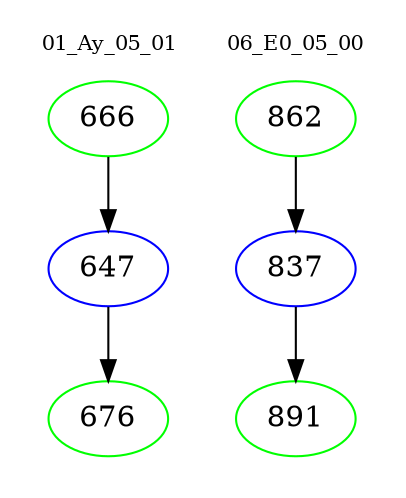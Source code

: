 digraph{
subgraph cluster_0 {
color = white
label = "01_Ay_05_01";
fontsize=10;
T0_666 [label="666", color="green"]
T0_666 -> T0_647 [color="black"]
T0_647 [label="647", color="blue"]
T0_647 -> T0_676 [color="black"]
T0_676 [label="676", color="green"]
}
subgraph cluster_1 {
color = white
label = "06_E0_05_00";
fontsize=10;
T1_862 [label="862", color="green"]
T1_862 -> T1_837 [color="black"]
T1_837 [label="837", color="blue"]
T1_837 -> T1_891 [color="black"]
T1_891 [label="891", color="green"]
}
}

